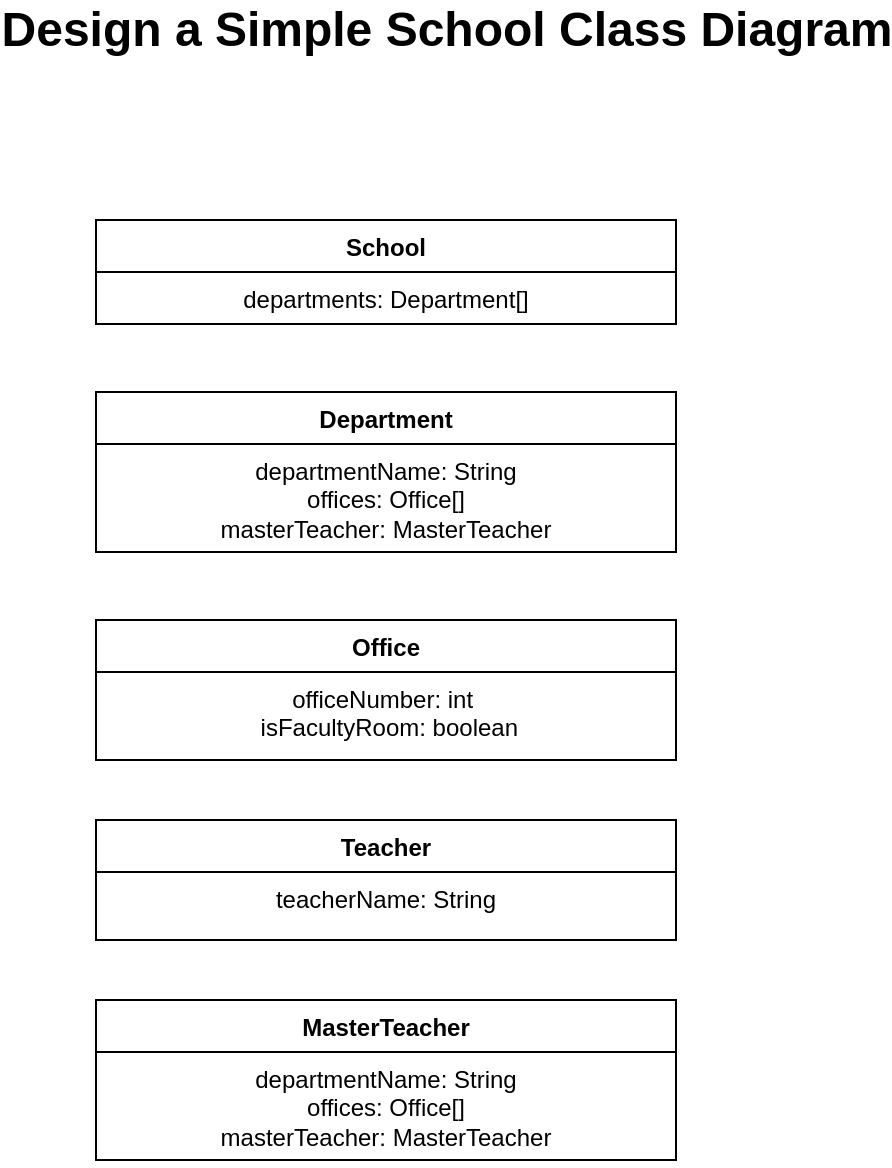 <mxfile version="22.1.4" type="google">
  <diagram name="Page-1" id="Qvjcz04cmBpsCNv_hb9Q">
    <mxGraphModel dx="2216" dy="1810" grid="1" gridSize="10" guides="1" tooltips="1" connect="1" arrows="1" fold="1" page="1" pageScale="1" pageWidth="850" pageHeight="1100" math="0" shadow="0">
      <root>
        <mxCell id="0" />
        <mxCell id="1" parent="0" />
        <mxCell id="7nultaJC0kn8vLJLXcLE-8" value="School              " style="swimlane;fontStyle=1;align=center;verticalAlign=top;childLayout=stackLayout;horizontal=1;startSize=26;horizontalStack=0;resizeParent=1;resizeParentMax=0;resizeLast=0;collapsible=1;marginBottom=0;whiteSpace=wrap;html=1;" vertex="1" parent="1">
          <mxGeometry x="-600" y="-970" width="290" height="52" as="geometry">
            <mxRectangle x="280" y="54" width="80" height="30" as="alternateBounds" />
          </mxGeometry>
        </mxCell>
        <mxCell id="7nultaJC0kn8vLJLXcLE-9" value="departments: Department[]   " style="text;strokeColor=none;fillColor=none;align=center;verticalAlign=top;spacingLeft=4;spacingRight=4;overflow=hidden;rotatable=0;points=[[0,0.5],[1,0.5]];portConstraint=eastwest;whiteSpace=wrap;html=1;" vertex="1" parent="7nultaJC0kn8vLJLXcLE-8">
          <mxGeometry y="26" width="290" height="26" as="geometry" />
        </mxCell>
        <mxCell id="7nultaJC0kn8vLJLXcLE-20" value="Department            " style="swimlane;fontStyle=1;align=center;verticalAlign=top;childLayout=stackLayout;horizontal=1;startSize=26;horizontalStack=0;resizeParent=1;resizeParentMax=0;resizeLast=0;collapsible=1;marginBottom=0;whiteSpace=wrap;html=1;" vertex="1" parent="1">
          <mxGeometry x="-600" y="-884" width="290" height="80" as="geometry">
            <mxRectangle x="280" y="54" width="80" height="30" as="alternateBounds" />
          </mxGeometry>
        </mxCell>
        <mxCell id="7nultaJC0kn8vLJLXcLE-21" value="departmentName: String      &lt;br&gt;offices: Office[]  &lt;br&gt;masterTeacher: MasterTeacher" style="text;strokeColor=none;fillColor=none;align=center;verticalAlign=top;spacingLeft=4;spacingRight=4;overflow=hidden;rotatable=0;points=[[0,0.5],[1,0.5]];portConstraint=eastwest;whiteSpace=wrap;html=1;" vertex="1" parent="7nultaJC0kn8vLJLXcLE-20">
          <mxGeometry y="26" width="290" height="54" as="geometry" />
        </mxCell>
        <mxCell id="7nultaJC0kn8vLJLXcLE-30" value="Design a Simple School Class Diagram" style="text;align=center;fontStyle=1;verticalAlign=middle;spacingLeft=3;spacingRight=3;strokeColor=none;rotatable=0;points=[[0,0.5],[1,0.5]];portConstraint=eastwest;html=1;fontSize=24;" vertex="1" parent="1">
          <mxGeometry x="-463" y="-1080" width="75" height="30" as="geometry" />
        </mxCell>
        <mxCell id="7nultaJC0kn8vLJLXcLE-31" value="Office" style="swimlane;fontStyle=1;align=center;verticalAlign=top;childLayout=stackLayout;horizontal=1;startSize=26;horizontalStack=0;resizeParent=1;resizeParentMax=0;resizeLast=0;collapsible=1;marginBottom=0;whiteSpace=wrap;html=1;" vertex="1" parent="1">
          <mxGeometry x="-600" y="-770" width="290" height="70" as="geometry">
            <mxRectangle x="280" y="54" width="80" height="30" as="alternateBounds" />
          </mxGeometry>
        </mxCell>
        <mxCell id="7nultaJC0kn8vLJLXcLE-32" value=" officeNumber: int&amp;nbsp;&lt;br&gt;&amp;nbsp;isFacultyRoom: boolean  " style="text;strokeColor=none;fillColor=none;align=center;verticalAlign=top;spacingLeft=4;spacingRight=4;overflow=hidden;rotatable=0;points=[[0,0.5],[1,0.5]];portConstraint=eastwest;whiteSpace=wrap;html=1;" vertex="1" parent="7nultaJC0kn8vLJLXcLE-31">
          <mxGeometry y="26" width="290" height="44" as="geometry" />
        </mxCell>
        <mxCell id="7nultaJC0kn8vLJLXcLE-33" value="Teacher              " style="swimlane;fontStyle=1;align=center;verticalAlign=top;childLayout=stackLayout;horizontal=1;startSize=26;horizontalStack=0;resizeParent=1;resizeParentMax=0;resizeLast=0;collapsible=1;marginBottom=0;whiteSpace=wrap;html=1;" vertex="1" parent="1">
          <mxGeometry x="-600" y="-670" width="290" height="60" as="geometry">
            <mxRectangle x="280" y="54" width="80" height="30" as="alternateBounds" />
          </mxGeometry>
        </mxCell>
        <mxCell id="7nultaJC0kn8vLJLXcLE-34" value="teacherName: String" style="text;strokeColor=none;fillColor=none;align=center;verticalAlign=top;spacingLeft=4;spacingRight=4;overflow=hidden;rotatable=0;points=[[0,0.5],[1,0.5]];portConstraint=eastwest;whiteSpace=wrap;html=1;" vertex="1" parent="7nultaJC0kn8vLJLXcLE-33">
          <mxGeometry y="26" width="290" height="34" as="geometry" />
        </mxCell>
        <mxCell id="7nultaJC0kn8vLJLXcLE-35" value="MasterTeacher           " style="swimlane;fontStyle=1;align=center;verticalAlign=top;childLayout=stackLayout;horizontal=1;startSize=26;horizontalStack=0;resizeParent=1;resizeParentMax=0;resizeLast=0;collapsible=1;marginBottom=0;whiteSpace=wrap;html=1;" vertex="1" parent="1">
          <mxGeometry x="-600" y="-580" width="290" height="80" as="geometry">
            <mxRectangle x="280" y="54" width="80" height="30" as="alternateBounds" />
          </mxGeometry>
        </mxCell>
        <mxCell id="7nultaJC0kn8vLJLXcLE-36" value="departmentName: String      &lt;br&gt;offices: Office[]  &lt;br&gt;masterTeacher: MasterTeacher" style="text;strokeColor=none;fillColor=none;align=center;verticalAlign=top;spacingLeft=4;spacingRight=4;overflow=hidden;rotatable=0;points=[[0,0.5],[1,0.5]];portConstraint=eastwest;whiteSpace=wrap;html=1;" vertex="1" parent="7nultaJC0kn8vLJLXcLE-35">
          <mxGeometry y="26" width="290" height="54" as="geometry" />
        </mxCell>
      </root>
    </mxGraphModel>
  </diagram>
</mxfile>

